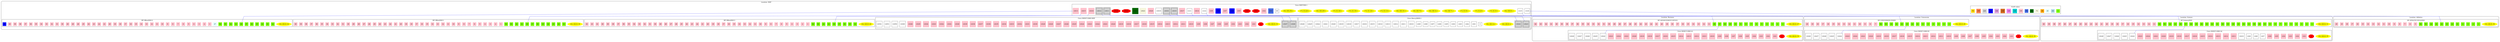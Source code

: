 graph mercy {
	graph [overlap=False]
	graph [splines=polyline]
	subgraph cluster_MDF {
	label ="Location: MDF"
	style = rounded;
		subgraph "cluster_MDF3560-1" {
		label = "Cisco MDF3560-1"
		style = solid;
			"192.168.81.1" [color=yellow style=filled]
			"172.16.10.1" [color=yellow style=filled]
			"172.16.20.1" [color=yellow style=filled]
			"172.16.30.1" [color=yellow style=filled]
			"192.168.71.1" [color=yellow style=filled]
			"192.168.32.1" [color=yellow style=filled]
			"192.168.79.1" [color=yellow style=filled]
			"192.168.101.3" [color=yellow style=filled]
			"172.16.110.1" [color=yellow style=filled]
			"172.16.120.1" [color=yellow style=filled]
			"172.16.130.1" [color=yellow style=filled]
			"172.16.140.1" [color=yellow style=filled]
			"192.168.200.1" [color=yellow style=filled]
			"172.16.220.1" [color=yellow style=filled]
			"192.168.254.1" [color=yellow style=filled]
			"MDF3560-1-0/0" [label="0/0" shape=square]
			"MDF3560-1-1/0/1" [label="1/0/1" color=royalblue shape=square style=filled]
			"MDF3560-1-1/0/2" [label="1/0/2" color=pink shape=square style=filled]
			"MDF3560-1-1/0/3" [label="1/0/3" color=red shape=octagon style=filled]
			"MDF3560-1-1/0/4" [label="1/0/4" color=red shape=octagon style=filled]
			"MDF3560-1-1/0/5" [label="1/0/5" color=pink shape=square style=filled]
			"MDF3560-1-1/0/6" [label="1/0/6" color=blue shape=square style=filled]
			"MDF3560-1-1/0/7" [label="1/0/7" color=pink shape=square style=filled]
			"MDF3560-1-1/0/8" [label="1/0/8" color=blue shape=square style=filled]
			"MDF3560-1-1/0/9" [label="1/0/9" color=pink shape=square style=filled]
			"MDF3560-1-1/0/13" [label="1/0/13" color=pink shape=square style=filled]
			"MDF3560-1-1/0/14" [label="1/0/14" color=pink shape=square style=filled]
			"MDF3560-1-1/0/15" [label="1/0/15" color=pink shape=square style=filled]
			"MDF3560-1-1/0/17" [label="1/0/17" color=pink shape=square style=filled]
			"MDF3560-1-1/0/18" [label="1/0/18" color=pink shape=square style=filled]
			"MDF3560-1-1/0/19" [label="1/0/19" shape=square]
			"MDF3560-1-1/0/20" [label="1/0/20" color=pink shape=square style=filled]
			"MDF3560-1-1/0/21" [label="1/0/21" color=beige shape=square style=filled]
			"MDF3560-1-1/0/22" [label="1/0/22" color=darkgreen shape=square style=filled]
			"MDF3560-1-1/0/23" [label="1/0/23" color=red shape=octagon style=filled]
			"MDF3560-1-1/0/24" [label="1/0/24" color=red shape=octagon style=filled]
			"MDF3560-1-1/1/1" [label="1/1/1" shape=square]
			"MDF3560-1-1/1/2" [label="1/1/2" shape=square]
			"MDF3560-1-1/1/3" [label="1/1/3" shape=square]
			"MDF3560-1-1/1/4" [label="1/1/4" shape=square]
			subgraph "cluster_MDF3560-1_pc_1" {
			label = ""
			style = "filled"
			color = "lightgrey"
				"MDF3560-1-1/0/11" [label="1/0/11" shape=square]
				"MDF3560-1-1/0/12" [label="1/0/12" shape=square]
			}
			subgraph "cluster_MDF3560-1_pc_24" {
			label = ""
			style = "filled"
			color = "lightgrey"
				"MDF3560-1-1/0/10" [label="1/0/10" shape=square]
				"MDF3560-1-1/0/16" [label="1/0/16" shape=square]
			}
		}
		subgraph "cluster_MERCY-2960-MDF" {
		label = "Cisco MERCY-2960-MDF"
		style = solid;
			"192.168.81.53" [color=yellow style=filled]
			"MERCY-2960-MDF-0" [label=0 color=red shape=octagon style=filled]
			"MERCY-2960-MDF-1/0/1" [label="1/0/1" color=pink shape=square style=filled]
			"MERCY-2960-MDF-1/0/2" [label="1/0/2" color=pink shape=square style=filled]
			"MERCY-2960-MDF-1/0/3" [label="1/0/3" color=pink shape=square style=filled]
			"MERCY-2960-MDF-1/0/4" [label="1/0/4" color=pink shape=square style=filled]
			"MERCY-2960-MDF-1/0/5" [label="1/0/5" color=pink shape=square style=filled]
			"MERCY-2960-MDF-1/0/6" [label="1/0/6" color=pink shape=square style=filled]
			"MERCY-2960-MDF-1/0/7" [label="1/0/7" color=pink shape=square style=filled]
			"MERCY-2960-MDF-1/0/8" [label="1/0/8" color=pink shape=square style=filled]
			"MERCY-2960-MDF-1/0/9" [label="1/0/9" color=pink shape=square style=filled]
			"MERCY-2960-MDF-1/0/10" [label="1/0/10" color=pink shape=square style=filled]
			"MERCY-2960-MDF-1/0/11" [label="1/0/11" color=pink shape=square style=filled]
			"MERCY-2960-MDF-1/0/12" [label="1/0/12" color=pink shape=square style=filled]
			"MERCY-2960-MDF-1/0/13" [label="1/0/13" color=pink shape=square style=filled]
			"MERCY-2960-MDF-1/0/14" [label="1/0/14" color=pink shape=square style=filled]
			"MERCY-2960-MDF-1/0/15" [label="1/0/15" color=pink shape=square style=filled]
			"MERCY-2960-MDF-1/0/16" [label="1/0/16" color=pink shape=square style=filled]
			"MERCY-2960-MDF-1/0/17" [label="1/0/17" color=pink shape=square style=filled]
			"MERCY-2960-MDF-1/0/18" [label="1/0/18" color=pink shape=square style=filled]
			"MERCY-2960-MDF-1/0/19" [label="1/0/19" color=pink shape=square style=filled]
			"MERCY-2960-MDF-1/0/20" [label="1/0/20" color=pink shape=square style=filled]
			"MERCY-2960-MDF-1/0/21" [label="1/0/21" color=pink shape=square style=filled]
			"MERCY-2960-MDF-1/0/22" [label="1/0/22" color=pink shape=square style=filled]
			"MERCY-2960-MDF-1/0/23" [label="1/0/23" color=pink shape=square style=filled]
			"MERCY-2960-MDF-1/0/24" [label="1/0/24" color=pink shape=square style=filled]
			"MERCY-2960-MDF-1/0/25" [label="1/0/25" color=pink shape=square style=filled]
			"MERCY-2960-MDF-1/0/26" [label="1/0/26" color=pink shape=square style=filled]
			"MERCY-2960-MDF-1/0/27" [label="1/0/27" color=pink shape=square style=filled]
			"MERCY-2960-MDF-1/0/28" [label="1/0/28" color=pink shape=square style=filled]
			"MERCY-2960-MDF-1/0/29" [label="1/0/29" color=pink shape=square style=filled]
			"MERCY-2960-MDF-1/0/30" [label="1/0/30" color=pink shape=square style=filled]
			"MERCY-2960-MDF-1/0/31" [label="1/0/31" color=pink shape=square style=filled]
			"MERCY-2960-MDF-1/0/32" [label="1/0/32" color=pink shape=square style=filled]
			"MERCY-2960-MDF-1/0/33" [label="1/0/33" color=pink shape=square style=filled]
			"MERCY-2960-MDF-1/0/34" [label="1/0/34" color=pink shape=square style=filled]
			"MERCY-2960-MDF-1/0/35" [label="1/0/35" color=pink shape=square style=filled]
			"MERCY-2960-MDF-1/0/36" [label="1/0/36" color=pink shape=square style=filled]
			"MERCY-2960-MDF-1/0/37" [label="1/0/37" color=pink shape=square style=filled]
			"MERCY-2960-MDF-1/0/38" [label="1/0/38" color=pink shape=square style=filled]
			"MERCY-2960-MDF-1/0/39" [label="1/0/39" color=pink shape=square style=filled]
			"MERCY-2960-MDF-1/0/40" [label="1/0/40" color=pink shape=square style=filled]
			"MERCY-2960-MDF-1/0/41" [label="1/0/41" color=pink shape=square style=filled]
			"MERCY-2960-MDF-1/0/42" [label="1/0/42" color=pink shape=square style=filled]
			"MERCY-2960-MDF-1/0/43" [label="1/0/43" color=pink shape=square style=filled]
			"MERCY-2960-MDF-1/0/44" [label="1/0/44" color=pink shape=square style=filled]
			"MERCY-2960-MDF-1/0/45" [label="1/0/45" color=pink shape=square style=filled]
			"MERCY-2960-MDF-1/0/46" [label="1/0/46" color=pink shape=square style=filled]
			"MERCY-2960-MDF-1/0/49" [label="1/0/49" shape=square]
			"MERCY-2960-MDF-1/0/50" [label="1/0/50" shape=square]
			"MERCY-2960-MDF-1/0/51" [label="1/0/51" shape=square]
			"MERCY-2960-MDF-1/0/52" [label="1/0/52" shape=square]
			subgraph "cluster_MERCY-2960-MDF_pc_1" {
			label = ""
			style = "filled"
			color = "lightgrey"
				"MERCY-2960-MDF-1/0/47" [label="1/0/47" shape=square]
				"MERCY-2960-MDF-1/0/48" [label="1/0/48" shape=square]
			}
		}
		subgraph "cluster_Mercy2960X-1" {
		label = "Cisco Mercy2960X-1"
		style = solid;
			"192.168.81.2" [color=yellow style=filled]
			"192.168.32.2" [color=yellow style=filled]
			"Mercy2960X-1-0" [label=0 shape=square]
			"Mercy2960X-1-1/0/1" [label="1/0/1" shape=square]
			"Mercy2960X-1-1/0/2" [label="1/0/2" shape=square]
			"Mercy2960X-1-1/0/3" [label="1/0/3" shape=square]
			"Mercy2960X-1-1/0/4" [label="1/0/4" shape=square]
			"Mercy2960X-1-1/0/5" [label="1/0/5" shape=square]
			"Mercy2960X-1-1/0/6" [label="1/0/6" shape=square]
			"Mercy2960X-1-1/0/7" [label="1/0/7" shape=square]
			"Mercy2960X-1-1/0/8" [label="1/0/8" shape=square]
			"Mercy2960X-1-1/0/9" [label="1/0/9" shape=square]
			"Mercy2960X-1-1/0/10" [label="1/0/10" shape=square]
			"Mercy2960X-1-1/0/11" [label="1/0/11" shape=square]
			"Mercy2960X-1-1/0/12" [label="1/0/12" shape=square]
			"Mercy2960X-1-1/0/13" [label="1/0/13" shape=square]
			"Mercy2960X-1-1/0/14" [label="1/0/14" shape=square]
			"Mercy2960X-1-1/0/15" [label="1/0/15" shape=square]
			"Mercy2960X-1-1/0/16" [label="1/0/16" shape=square]
			"Mercy2960X-1-1/0/17" [label="1/0/17" shape=square]
			"Mercy2960X-1-1/0/18" [label="1/0/18" shape=square]
			"Mercy2960X-1-1/0/19" [label="1/0/19" shape=square]
			"Mercy2960X-1-1/0/20" [label="1/0/20" shape=square]
			"Mercy2960X-1-1/0/21" [label="1/0/21" shape=square]
			"Mercy2960X-1-1/0/22" [label="1/0/22" shape=square]
			"Mercy2960X-1-1/0/25" [label="1/0/25" shape=square]
			"Mercy2960X-1-1/0/26" [label="1/0/26" shape=square]
			subgraph "cluster_Mercy2960X-1_pc_24" {
			label = ""
			style = "filled"
			color = "lightgrey"
				"Mercy2960X-1-1/0/23" [label="1/0/23" shape=square]
				"Mercy2960X-1-1/0/24" [label="1/0/24" shape=square]
			}
		}
		subgraph "cluster_Office2920-1" {
		label = "HP Office2920-1"
		style = solid;
			"192.168.81.50" [color=yellow style=filled]
			"Office2920-1-41" [label=41 color=lawngreen shape=square style=filled]
			"Office2920-1-42" [label=42 color=lawngreen shape=square style=filled]
			"Office2920-1-43" [label=43 color=lawngreen shape=square style=filled]
			"Office2920-1-44" [label=44 color=lawngreen shape=square style=filled]
			"Office2920-1-45" [label=45 color=lawngreen shape=square style=filled]
			"Office2920-1-46" [label=46 color=lawngreen shape=square style=filled]
			"Office2920-1-47" [label=47 color=lawngreen shape=square style=filled]
			"Office2920-1-48" [label=48 color=lawngreen shape=square style=filled]
			"Office2920-1-A1" [label=A1 color=lawngreen shape=square style=filled]
			"Office2920-1-A2" [label=A2 color=lawngreen shape=square style=filled]
			"Office2920-1-B1" [label=B1 color=lawngreen shape=square style=filled]
			"Office2920-1-B2" [label=B2 color=lawngreen shape=square style=filled]
			"Office2920-1-1" [label=1 color=pink shape=square style=filled]
			"Office2920-1-2" [label=2 color=pink shape=square style=filled]
			"Office2920-1-3" [label=3 color=pink shape=square style=filled]
			"Office2920-1-4" [label=4 color=pink shape=square style=filled]
			"Office2920-1-5" [label=5 color=pink shape=square style=filled]
			"Office2920-1-6" [label=6 color=pink shape=square style=filled]
			"Office2920-1-7" [label=7 color=pink shape=square style=filled]
			"Office2920-1-8" [label=8 color=pink shape=square style=filled]
			"Office2920-1-9" [label=9 color=pink shape=square style=filled]
			"Office2920-1-10" [label=10 color=pink shape=square style=filled]
			"Office2920-1-11" [label=11 color=pink shape=square style=filled]
			"Office2920-1-12" [label=12 color=pink shape=square style=filled]
			"Office2920-1-13" [label=13 color=pink shape=square style=filled]
			"Office2920-1-14" [label=14 color=pink shape=square style=filled]
			"Office2920-1-15" [label=15 color=pink shape=square style=filled]
			"Office2920-1-16" [label=16 color=pink shape=square style=filled]
			"Office2920-1-17" [label=17 color=pink shape=square style=filled]
			"Office2920-1-18" [label=18 color=pink shape=square style=filled]
			"Office2920-1-19" [label=19 color=pink shape=square style=filled]
			"Office2920-1-20" [label=20 color=pink shape=square style=filled]
			"Office2920-1-21" [label=21 color=pink shape=square style=filled]
			"Office2920-1-22" [label=22 color=pink shape=square style=filled]
			"Office2920-1-23" [label=23 color=pink shape=square style=filled]
			"Office2920-1-24" [label=24 color=pink shape=square style=filled]
			"Office2920-1-25" [label=25 color=pink shape=square style=filled]
			"Office2920-1-26" [label=26 color=pink shape=square style=filled]
			"Office2920-1-27" [label=27 color=pink shape=square style=filled]
			"Office2920-1-28" [label=28 color=pink shape=square style=filled]
			"Office2920-1-29" [label=29 color=pink shape=square style=filled]
			"Office2920-1-30" [label=30 color=pink shape=square style=filled]
			"Office2920-1-31" [label=31 color=pink shape=square style=filled]
			"Office2920-1-32" [label=32 color=pink shape=square style=filled]
			"Office2920-1-33" [label=33 color=pink shape=square style=filled]
			"Office2920-1-34" [label=34 color=pink shape=square style=filled]
			"Office2920-1-35" [label=35 color=pink shape=square style=filled]
			"Office2920-1-36" [label=36 color=pink shape=square style=filled]
			"Office2920-1-37" [label=37 color=pink shape=square style=filled]
			"Office2920-1-38" [label=38 color=pink shape=square style=filled]
			"Office2920-1-39" [label=39 color=pink shape=square style=filled]
			"Office2920-1-40" [label=40 color=pink shape=square style=filled]
		}
		subgraph "cluster_Office2920-2" {
		label = "HP Office2920-2"
		style = solid;
			"192.168.81.62" [color=yellow style=filled]
			"Office2920-2-42" [label=42 color=lawngreen shape=square style=filled]
			"Office2920-2-43" [label=43 color=lawngreen shape=square style=filled]
			"Office2920-2-44" [label=44 color=lawngreen shape=square style=filled]
			"Office2920-2-45" [label=45 color=lawngreen shape=square style=filled]
			"Office2920-2-46" [label=46 color=lawngreen shape=square style=filled]
			"Office2920-2-47" [label=47 color=lawngreen shape=square style=filled]
			"Office2920-2-48" [label=48 color=lawngreen shape=square style=filled]
			"Office2920-2-A1" [label=A1 color=lawngreen shape=square style=filled]
			"Office2920-2-A2" [label=A2 color=lawngreen shape=square style=filled]
			"Office2920-2-B1" [label=B1 color=lawngreen shape=square style=filled]
			"Office2920-2-B2" [label=B2 color=lawngreen shape=square style=filled]
			"Office2920-2-27" [label=27 color=lightcyan shape=square style=filled]
			"Office2920-2-1" [label=1 color=pink shape=square style=filled]
			"Office2920-2-2" [label=2 color=pink shape=square style=filled]
			"Office2920-2-3" [label=3 color=pink shape=square style=filled]
			"Office2920-2-4" [label=4 color=pink shape=square style=filled]
			"Office2920-2-5" [label=5 color=pink shape=square style=filled]
			"Office2920-2-6" [label=6 color=pink shape=square style=filled]
			"Office2920-2-7" [label=7 color=pink shape=square style=filled]
			"Office2920-2-8" [label=8 color=pink shape=square style=filled]
			"Office2920-2-9" [label=9 color=pink shape=square style=filled]
			"Office2920-2-10" [label=10 color=pink shape=square style=filled]
			"Office2920-2-11" [label=11 color=pink shape=square style=filled]
			"Office2920-2-12" [label=12 color=pink shape=square style=filled]
			"Office2920-2-13" [label=13 color=pink shape=square style=filled]
			"Office2920-2-14" [label=14 color=pink shape=square style=filled]
			"Office2920-2-15" [label=15 color=pink shape=square style=filled]
			"Office2920-2-16" [label=16 color=pink shape=square style=filled]
			"Office2920-2-17" [label=17 color=pink shape=square style=filled]
			"Office2920-2-18" [label=18 color=pink shape=square style=filled]
			"Office2920-2-19" [label=19 color=pink shape=square style=filled]
			"Office2920-2-20" [label=20 color=pink shape=square style=filled]
			"Office2920-2-21" [label=21 color=pink shape=square style=filled]
			"Office2920-2-22" [label=22 color=pink shape=square style=filled]
			"Office2920-2-23" [label=23 color=pink shape=square style=filled]
			"Office2920-2-24" [label=24 color=pink shape=square style=filled]
			"Office2920-2-25" [label=25 color=pink shape=square style=filled]
			"Office2920-2-26" [label=26 color=pink shape=square style=filled]
			"Office2920-2-28" [label=28 color=pink shape=square style=filled]
			"Office2920-2-29" [label=29 color=pink shape=square style=filled]
			"Office2920-2-30" [label=30 color=pink shape=square style=filled]
			"Office2920-2-31" [label=31 color=pink shape=square style=filled]
			"Office2920-2-32" [label=32 color=pink shape=square style=filled]
			"Office2920-2-33" [label=33 color=pink shape=square style=filled]
			"Office2920-2-34" [label=34 color=pink shape=square style=filled]
			"Office2920-2-35" [label=35 color=pink shape=square style=filled]
			"Office2920-2-36" [label=36 color=pink shape=square style=filled]
			"Office2920-2-37" [label=37 color=pink shape=square style=filled]
			"Office2920-2-38" [label=38 color=pink shape=square style=filled]
			"Office2920-2-39" [label=39 color=pink shape=square style=filled]
			"Office2920-2-40" [label=40 color=pink shape=square style=filled]
			"Office2920-2-41" [label=41 color=blue shape=square style=filled]
		}
		subgraph "cluster_Office2920-3" {
		label = "HP Office2920-3"
		style = solid;
			"192.168.81.64" [color=yellow style=filled]
			"Office2920-3-42" [label=42 color=lawngreen shape=square style=filled]
			"Office2920-3-45" [label=45 color=lawngreen shape=square style=filled]
			"Office2920-3-46" [label=46 color=lawngreen shape=square style=filled]
			"Office2920-3-47" [label=47 color=lawngreen shape=square style=filled]
			"Office2920-3-48" [label=48 color=lawngreen shape=square style=filled]
			"Office2920-3-A1" [label=A1 color=lawngreen shape=square style=filled]
			"Office2920-3-A2" [label=A2 color=lawngreen shape=square style=filled]
			"Office2920-3-B1" [label=B1 color=lawngreen shape=square style=filled]
			"Office2920-3-B2" [label=B2 color=lawngreen shape=square style=filled]
			"Office2920-3-1" [label=1 color=pink shape=square style=filled]
			"Office2920-3-2" [label=2 color=pink shape=square style=filled]
			"Office2920-3-3" [label=3 color=pink shape=square style=filled]
			"Office2920-3-4" [label=4 color=pink shape=square style=filled]
			"Office2920-3-5" [label=5 color=pink shape=square style=filled]
			"Office2920-3-6" [label=6 color=pink shape=square style=filled]
			"Office2920-3-7" [label=7 color=pink shape=square style=filled]
			"Office2920-3-8" [label=8 color=pink shape=square style=filled]
			"Office2920-3-9" [label=9 color=pink shape=square style=filled]
			"Office2920-3-10" [label=10 color=pink shape=square style=filled]
			"Office2920-3-11" [label=11 color=pink shape=square style=filled]
			"Office2920-3-12" [label=12 color=pink shape=square style=filled]
			"Office2920-3-13" [label=13 color=pink shape=square style=filled]
			"Office2920-3-14" [label=14 color=pink shape=square style=filled]
			"Office2920-3-15" [label=15 color=pink shape=square style=filled]
			"Office2920-3-16" [label=16 color=pink shape=square style=filled]
			"Office2920-3-17" [label=17 color=pink shape=square style=filled]
			"Office2920-3-18" [label=18 color=pink shape=square style=filled]
			"Office2920-3-19" [label=19 color=pink shape=square style=filled]
			"Office2920-3-20" [label=20 color=pink shape=square style=filled]
			"Office2920-3-21" [label=21 color=pink shape=square style=filled]
			"Office2920-3-22" [label=22 color=pink shape=square style=filled]
			"Office2920-3-23" [label=23 color=pink shape=square style=filled]
			"Office2920-3-24" [label=24 color=pink shape=square style=filled]
			"Office2920-3-25" [label=25 color=pink shape=square style=filled]
			"Office2920-3-26" [label=26 color=pink shape=square style=filled]
			"Office2920-3-27" [label=27 color=pink shape=square style=filled]
			"Office2920-3-28" [label=28 color=pink shape=square style=filled]
			"Office2920-3-29" [label=29 color=pink shape=square style=filled]
			"Office2920-3-30" [label=30 color=pink shape=square style=filled]
			"Office2920-3-31" [label=31 color=pink shape=square style=filled]
			"Office2920-3-32" [label=32 color=pink shape=square style=filled]
			"Office2920-3-33" [label=33 color=pink shape=square style=filled]
			"Office2920-3-34" [label=34 color=pink shape=square style=filled]
			"Office2920-3-35" [label=35 color=pink shape=square style=filled]
			"Office2920-3-36" [label=36 color=pink shape=square style=filled]
			"Office2920-3-37" [label=37 color=pink shape=square style=filled]
			"Office2920-3-38" [label=38 color=pink shape=square style=filled]
			"Office2920-3-39" [label=39 color=pink shape=square style=filled]
			"Office2920-3-40" [label=40 color=pink shape=square style=filled]
			"Office2920-3-41" [label=41 color=pink shape=square style=filled]
			"Office2920-3-43" [label=43 color=pink shape=square style=filled]
			"Office2920-3-44" [label=44 color=pink shape=square style=filled]
		}
	}
	subgraph cluster_Business {
	label ="Location: Business"
	style = rounded;
		subgraph "cluster_ADVANCEMENT-OFFICE" {
		label = "HP ADVANCEMENT-OFFICE"
		style = solid;
			"192.168.81.67" [color=yellow style=filled]
			"ADVANCEMENT-OFFICE-1" [label=1 color=lawngreen shape=square style=filled]
			"ADVANCEMENT-OFFICE-2" [label=2 color=lawngreen shape=square style=filled]
			"ADVANCEMENT-OFFICE-3" [label=3 color=lawngreen shape=square style=filled]
			"ADVANCEMENT-OFFICE-4" [label=4 color=lawngreen shape=square style=filled]
			"ADVANCEMENT-OFFICE-5" [label=5 color=lawngreen shape=square style=filled]
			"ADVANCEMENT-OFFICE-6" [label=6 color=lawngreen shape=square style=filled]
			"ADVANCEMENT-OFFICE-7" [label=7 color=lawngreen shape=square style=filled]
			"ADVANCEMENT-OFFICE-8" [label=8 color=lawngreen shape=square style=filled]
			"ADVANCEMENT-OFFICE-9" [label=9 color=lawngreen shape=square style=filled]
			"ADVANCEMENT-OFFICE-10" [label=10 color=lawngreen shape=square style=filled]
			"ADVANCEMENT-OFFICE-45" [label=45 color=lawngreen shape=square style=filled]
			"ADVANCEMENT-OFFICE-46" [label=46 color=lawngreen shape=square style=filled]
			"ADVANCEMENT-OFFICE-47" [label=47 color=lawngreen shape=square style=filled]
			"ADVANCEMENT-OFFICE-48" [label=48 color=lawngreen shape=square style=filled]
			"ADVANCEMENT-OFFICE-11" [label=11 color=pink shape=square style=filled]
			"ADVANCEMENT-OFFICE-12" [label=12 color=pink shape=square style=filled]
			"ADVANCEMENT-OFFICE-13" [label=13 color=pink shape=square style=filled]
			"ADVANCEMENT-OFFICE-14" [label=14 color=pink shape=square style=filled]
			"ADVANCEMENT-OFFICE-15" [label=15 color=pink shape=square style=filled]
			"ADVANCEMENT-OFFICE-16" [label=16 color=pink shape=square style=filled]
			"ADVANCEMENT-OFFICE-17" [label=17 color=pink shape=square style=filled]
			"ADVANCEMENT-OFFICE-18" [label=18 color=pink shape=square style=filled]
			"ADVANCEMENT-OFFICE-19" [label=19 color=pink shape=square style=filled]
			"ADVANCEMENT-OFFICE-20" [label=20 color=pink shape=square style=filled]
			"ADVANCEMENT-OFFICE-21" [label=21 color=pink shape=square style=filled]
			"ADVANCEMENT-OFFICE-22" [label=22 color=pink shape=square style=filled]
			"ADVANCEMENT-OFFICE-23" [label=23 color=pink shape=square style=filled]
			"ADVANCEMENT-OFFICE-24" [label=24 color=pink shape=square style=filled]
			"ADVANCEMENT-OFFICE-25" [label=25 color=pink shape=square style=filled]
			"ADVANCEMENT-OFFICE-26" [label=26 color=pink shape=square style=filled]
			"ADVANCEMENT-OFFICE-27" [label=27 color=pink shape=square style=filled]
			"ADVANCEMENT-OFFICE-28" [label=28 color=pink shape=square style=filled]
			"ADVANCEMENT-OFFICE-29" [label=29 color=pink shape=square style=filled]
			"ADVANCEMENT-OFFICE-30" [label=30 color=pink shape=square style=filled]
			"ADVANCEMENT-OFFICE-31" [label=31 color=pink shape=square style=filled]
			"ADVANCEMENT-OFFICE-32" [label=32 color=pink shape=square style=filled]
			"ADVANCEMENT-OFFICE-33" [label=33 color=pink shape=square style=filled]
			"ADVANCEMENT-OFFICE-34" [label=34 color=pink shape=square style=filled]
			"ADVANCEMENT-OFFICE-35" [label=35 color=pink shape=square style=filled]
			"ADVANCEMENT-OFFICE-36" [label=36 color=pink shape=square style=filled]
			"ADVANCEMENT-OFFICE-37" [label=37 color=pink shape=square style=filled]
			"ADVANCEMENT-OFFICE-38" [label=38 color=pink shape=square style=filled]
			"ADVANCEMENT-OFFICE-39" [label=39 color=pink shape=square style=filled]
			"ADVANCEMENT-OFFICE-40" [label=40 color=pink shape=square style=filled]
			"ADVANCEMENT-OFFICE-41" [label=41 color=pink shape=square style=filled]
			"ADVANCEMENT-OFFICE-42" [label=42 color=pink shape=square style=filled]
			"ADVANCEMENT-OFFICE-43" [label=43 color=pink shape=square style=filled]
			"ADVANCEMENT-OFFICE-44" [label=44 color=pink shape=square style=filled]
		}
		subgraph "cluster_MERCY-2960-A1" {
		label = "Cisco MERCY-2960-A1"
		style = solid;
			"192.168.81.54" [color=yellow style=filled]
			"MERCY-2960-A1-0" [label=0 color=red shape=octagon style=filled]
			"MERCY-2960-A1-1/0/1" [label="1/0/1" color=pink shape=square style=filled]
			"MERCY-2960-A1-1/0/2" [label="1/0/2" color=pink shape=square style=filled]
			"MERCY-2960-A1-1/0/3" [label="1/0/3" color=pink shape=square style=filled]
			"MERCY-2960-A1-1/0/4" [label="1/0/4" color=pink shape=square style=filled]
			"MERCY-2960-A1-1/0/5" [label="1/0/5" color=pink shape=square style=filled]
			"MERCY-2960-A1-1/0/6" [label="1/0/6" color=pink shape=square style=filled]
			"MERCY-2960-A1-1/0/7" [label="1/0/7" color=pink shape=square style=filled]
			"MERCY-2960-A1-1/0/8" [label="1/0/8" color=pink shape=square style=filled]
			"MERCY-2960-A1-1/0/9" [label="1/0/9" color=pink shape=square style=filled]
			"MERCY-2960-A1-1/0/10" [label="1/0/10" color=pink shape=square style=filled]
			"MERCY-2960-A1-1/0/11" [label="1/0/11" color=pink shape=square style=filled]
			"MERCY-2960-A1-1/0/12" [label="1/0/12" color=pink shape=square style=filled]
			"MERCY-2960-A1-1/0/13" [label="1/0/13" color=pink shape=square style=filled]
			"MERCY-2960-A1-1/0/14" [label="1/0/14" color=pink shape=square style=filled]
			"MERCY-2960-A1-1/0/15" [label="1/0/15" color=pink shape=square style=filled]
			"MERCY-2960-A1-1/0/16" [label="1/0/16" color=pink shape=square style=filled]
			"MERCY-2960-A1-1/0/17" [label="1/0/17" color=pink shape=square style=filled]
			"MERCY-2960-A1-1/0/18" [label="1/0/18" color=pink shape=square style=filled]
			"MERCY-2960-A1-1/0/19" [label="1/0/19" color=pink shape=square style=filled]
			"MERCY-2960-A1-1/0/20" [label="1/0/20" color=pink shape=square style=filled]
			"MERCY-2960-A1-1/0/21" [label="1/0/21" color=pink shape=square style=filled]
			"MERCY-2960-A1-1/0/22" [label="1/0/22" color=pink shape=square style=filled]
			"MERCY-2960-A1-1/0/23" [label="1/0/23" color=pink shape=square style=filled]
			"MERCY-2960-A1-1/0/24" [label="1/0/24" shape=square]
			"MERCY-2960-A1-1/0/25" [label="1/0/25" shape=square]
			"MERCY-2960-A1-1/0/26" [label="1/0/26" shape=square]
			"MERCY-2960-A1-1/0/27" [label="1/0/27" shape=square]
			"MERCY-2960-A1-1/0/28" [label="1/0/28" shape=square]
		}
	}
	subgraph cluster_Concession {
	label ="Location: Concession"
	style = rounded;
		subgraph "cluster_CONCESSION-STAND" {
		label = "HP CONCESSION-STAND"
		style = solid;
			"192.168.81.69" [color=yellow style=filled]
			"CONCESSION-STAND-1" [label=1 color=lawngreen shape=square style=filled]
			"CONCESSION-STAND-2" [label=2 color=lawngreen shape=square style=filled]
			"CONCESSION-STAND-3" [label=3 color=lawngreen shape=square style=filled]
			"CONCESSION-STAND-4" [label=4 color=lawngreen shape=square style=filled]
			"CONCESSION-STAND-5" [label=5 color=lawngreen shape=square style=filled]
			"CONCESSION-STAND-6" [label=6 color=lawngreen shape=square style=filled]
			"CONCESSION-STAND-21" [label=21 color=lawngreen shape=square style=filled]
			"CONCESSION-STAND-22" [label=22 color=lawngreen shape=square style=filled]
			"CONCESSION-STAND-23" [label=23 color=lawngreen shape=square style=filled]
			"CONCESSION-STAND-24" [label=24 color=lawngreen shape=square style=filled]
			"CONCESSION-STAND-A1" [label=A1 color=lawngreen shape=square style=filled]
			"CONCESSION-STAND-A2" [label=A2 color=lawngreen shape=square style=filled]
			"CONCESSION-STAND-B1" [label=B1 color=lawngreen shape=square style=filled]
			"CONCESSION-STAND-B2" [label=B2 color=lawngreen shape=square style=filled]
			"CONCESSION-STAND-7" [label=7 color=pink shape=square style=filled]
			"CONCESSION-STAND-8" [label=8 color=pink shape=square style=filled]
			"CONCESSION-STAND-9" [label=9 color=pink shape=square style=filled]
			"CONCESSION-STAND-10" [label=10 color=pink shape=square style=filled]
			"CONCESSION-STAND-11" [label=11 color=pink shape=square style=filled]
			"CONCESSION-STAND-12" [label=12 color=pink shape=square style=filled]
			"CONCESSION-STAND-13" [label=13 color=pink shape=square style=filled]
			"CONCESSION-STAND-14" [label=14 color=pink shape=square style=filled]
			"CONCESSION-STAND-15" [label=15 color=pink shape=square style=filled]
			"CONCESSION-STAND-16" [label=16 color=pink shape=square style=filled]
			"CONCESSION-STAND-17" [label=17 color=pink shape=square style=filled]
			"CONCESSION-STAND-18" [label=18 color=pink shape=square style=filled]
			"CONCESSION-STAND-19" [label=19 color=pink shape=square style=filled]
			"CONCESSION-STAND-20" [label=20 color=pink shape=square style=filled]
		}
		subgraph "cluster_MERCY-2960-B1" {
		label = "Cisco MERCY-2960-B1"
		style = solid;
			"192.168.81.56" [color=yellow style=filled]
			"MERCY-2960-B1-0" [label=0 color=red shape=octagon style=filled]
			"MERCY-2960-B1-1/0/1" [label="1/0/1" color=pink shape=square style=filled]
			"MERCY-2960-B1-1/0/2" [label="1/0/2" color=pink shape=square style=filled]
			"MERCY-2960-B1-1/0/3" [label="1/0/3" color=pink shape=square style=filled]
			"MERCY-2960-B1-1/0/4" [label="1/0/4" color=pink shape=square style=filled]
			"MERCY-2960-B1-1/0/5" [label="1/0/5" color=pink shape=square style=filled]
			"MERCY-2960-B1-1/0/6" [label="1/0/6" color=pink shape=square style=filled]
			"MERCY-2960-B1-1/0/7" [label="1/0/7" color=pink shape=square style=filled]
			"MERCY-2960-B1-1/0/8" [label="1/0/8" color=pink shape=square style=filled]
			"MERCY-2960-B1-1/0/9" [label="1/0/9" color=pink shape=square style=filled]
			"MERCY-2960-B1-1/0/10" [label="1/0/10" color=pink shape=square style=filled]
			"MERCY-2960-B1-1/0/11" [label="1/0/11" color=pink shape=square style=filled]
			"MERCY-2960-B1-1/0/12" [label="1/0/12" color=pink shape=square style=filled]
			"MERCY-2960-B1-1/0/13" [label="1/0/13" color=pink shape=square style=filled]
			"MERCY-2960-B1-1/0/14" [label="1/0/14" color=pink shape=square style=filled]
			"MERCY-2960-B1-1/0/15" [label="1/0/15" color=pink shape=square style=filled]
			"MERCY-2960-B1-1/0/16" [label="1/0/16" color=pink shape=square style=filled]
			"MERCY-2960-B1-1/0/17" [label="1/0/17" color=pink shape=square style=filled]
			"MERCY-2960-B1-1/0/18" [label="1/0/18" color=pink shape=square style=filled]
			"MERCY-2960-B1-1/0/19" [label="1/0/19" color=pink shape=square style=filled]
			"MERCY-2960-B1-1/0/20" [label="1/0/20" color=pink shape=square style=filled]
			"MERCY-2960-B1-1/0/21" [label="1/0/21" color=pink shape=square style=filled]
			"MERCY-2960-B1-1/0/22" [label="1/0/22" color=pink shape=square style=filled]
			"MERCY-2960-B1-1/0/23" [label="1/0/23" color=pink shape=square style=filled]
			"MERCY-2960-B1-1/0/24" [label="1/0/24" shape=square]
			"MERCY-2960-B1-1/0/25" [label="1/0/25" shape=square]
			"MERCY-2960-B1-1/0/26" [label="1/0/26" shape=square]
			"MERCY-2960-B1-1/0/27" [label="1/0/27" shape=square]
			"MERCY-2960-B1-1/0/28" [label="1/0/28" shape=square]
		}
	}
	subgraph cluster_Science {
	label ="Location: Science"
	style = rounded;
		subgraph cluster_Science2920 {
		label = "HP Science2920"
		style = solid;
			"192.168.81.51" [color=yellow style=filled]
			"Science2920-1" [label=1 color=lawngreen shape=square style=filled]
			"Science2920-2" [label=2 color=lawngreen shape=square style=filled]
			"Science2920-3" [label=3 color=lawngreen shape=square style=filled]
			"Science2920-4" [label=4 color=lawngreen shape=square style=filled]
			"Science2920-5" [label=5 color=lawngreen shape=square style=filled]
			"Science2920-6" [label=6 color=lawngreen shape=square style=filled]
			"Science2920-7" [label=7 color=lawngreen shape=square style=filled]
			"Science2920-8" [label=8 color=lawngreen shape=square style=filled]
			"Science2920-9" [label=9 color=lawngreen shape=square style=filled]
			"Science2920-10" [label=10 color=lawngreen shape=square style=filled]
			"Science2920-29" [label=29 color=lawngreen shape=square style=filled]
			"Science2920-30" [label=30 color=lawngreen shape=square style=filled]
			"Science2920-31" [label=31 color=lawngreen shape=square style=filled]
			"Science2920-32" [label=32 color=lawngreen shape=square style=filled]
			"Science2920-33" [label=33 color=lawngreen shape=square style=filled]
			"Science2920-34" [label=34 color=lawngreen shape=square style=filled]
			"Science2920-35" [label=35 color=lawngreen shape=square style=filled]
			"Science2920-36" [label=36 color=lawngreen shape=square style=filled]
			"Science2920-41" [label=41 color=lawngreen shape=square style=filled]
			"Science2920-42" [label=42 color=lawngreen shape=square style=filled]
			"Science2920-43" [label=43 color=lawngreen shape=square style=filled]
			"Science2920-44" [label=44 color=lawngreen shape=square style=filled]
			"Science2920-45" [label=45 color=lawngreen shape=square style=filled]
			"Science2920-46" [label=46 color=lawngreen shape=square style=filled]
			"Science2920-47" [label=47 color=lawngreen shape=square style=filled]
			"Science2920-48" [label=48 color=lawngreen shape=square style=filled]
			"Science2920-A1" [label=A1 color=lawngreen shape=square style=filled]
			"Science2920-A2" [label=A2 color=lawngreen shape=square style=filled]
			"Science2920-B1" [label=B1 color=lawngreen shape=square style=filled]
			"Science2920-B2" [label=B2 color=lawngreen shape=square style=filled]
			"Science2920-11" [label=11 color=pink shape=square style=filled]
			"Science2920-12" [label=12 color=pink shape=square style=filled]
			"Science2920-13" [label=13 color=pink shape=square style=filled]
			"Science2920-14" [label=14 color=pink shape=square style=filled]
			"Science2920-15" [label=15 color=pink shape=square style=filled]
			"Science2920-16" [label=16 color=pink shape=square style=filled]
			"Science2920-17" [label=17 color=pink shape=square style=filled]
			"Science2920-18" [label=18 color=pink shape=square style=filled]
			"Science2920-19" [label=19 color=pink shape=square style=filled]
			"Science2920-20" [label=20 color=pink shape=square style=filled]
			"Science2920-21" [label=21 color=pink shape=square style=filled]
			"Science2920-22" [label=22 color=pink shape=square style=filled]
			"Science2920-23" [label=23 color=pink shape=square style=filled]
			"Science2920-24" [label=24 color=pink shape=square style=filled]
			"Science2920-25" [label=25 color=pink shape=square style=filled]
			"Science2920-26" [label=26 color=pink shape=square style=filled]
			"Science2920-27" [label=27 color=pink shape=square style=filled]
			"Science2920-28" [label=28 color=pink shape=square style=filled]
			"Science2920-37" [label=37 color=pink shape=square style=filled]
			"Science2920-38" [label=38 color=pink shape=square style=filled]
			"Science2920-39" [label=39 color=pink shape=square style=filled]
			"Science2920-40" [label=40 color=pink shape=square style=filled]
		}
		subgraph "cluster_MERCY-2960-A2" {
		label = "Cisco MERCY-2960-A2"
		style = solid;
			"192.168.81.55" [color=yellow style=filled]
			"MERCY-2960-A2-0" [label=0 color=red shape=octagon style=filled]
			"MERCY-2960-A2-1/0/1" [label="1/0/1" color=pink shape=square style=filled]
			"MERCY-2960-A2-1/0/2" [label="1/0/2" color=pink shape=square style=filled]
			"MERCY-2960-A2-1/0/3" [label="1/0/3" color=pink shape=square style=filled]
			"MERCY-2960-A2-1/0/4" [label="1/0/4" color=pink shape=square style=filled]
			"MERCY-2960-A2-1/0/5" [label="1/0/5" color=pink shape=square style=filled]
			"MERCY-2960-A2-1/0/6" [label="1/0/6" color=pink shape=square style=filled]
			"MERCY-2960-A2-1/0/7" [label="1/0/7" shape=square]
			"MERCY-2960-A2-1/0/8" [label="1/0/8" shape=square]
			"MERCY-2960-A2-1/0/9" [label="1/0/9" shape=square]
			"MERCY-2960-A2-1/0/10" [label="1/0/10" shape=square]
			"MERCY-2960-A2-1/0/11" [label="1/0/11" color=pink shape=square style=filled]
			"MERCY-2960-A2-1/0/12" [label="1/0/12" color=pink shape=square style=filled]
			"MERCY-2960-A2-1/0/13" [label="1/0/13" color=pink shape=square style=filled]
			"MERCY-2960-A2-1/0/14" [label="1/0/14" color=pink shape=square style=filled]
			"MERCY-2960-A2-1/0/15" [label="1/0/15" color=pink shape=square style=filled]
			"MERCY-2960-A2-1/0/16" [label="1/0/16" color=pink shape=square style=filled]
			"MERCY-2960-A2-1/0/17" [label="1/0/17" color=pink shape=square style=filled]
			"MERCY-2960-A2-1/0/18" [label="1/0/18" color=pink shape=square style=filled]
			"MERCY-2960-A2-1/0/19" [label="1/0/19" color=pink shape=square style=filled]
			"MERCY-2960-A2-1/0/20" [label="1/0/20" color=pink shape=square style=filled]
			"MERCY-2960-A2-1/0/21" [label="1/0/21" color=pink shape=square style=filled]
			"MERCY-2960-A2-1/0/22" [label="1/0/22" color=pink shape=square style=filled]
			"MERCY-2960-A2-1/0/23" [label="1/0/23" color=pink shape=square style=filled]
			"MERCY-2960-A2-1/0/24" [label="1/0/24" shape=square]
			"MERCY-2960-A2-1/0/25" [label="1/0/25" shape=square]
			"MERCY-2960-A2-1/0/26" [label="1/0/26" shape=square]
			"MERCY-2960-A2-1/0/27" [label="1/0/27" shape=square]
			"MERCY-2960-A2-1/0/28" [label="1/0/28" shape=square]
		}
	}
	subgraph cluster_Athletics {
	label ="Location: Athletics"
	style = rounded;
		subgraph "cluster_ATHLETIC-BUILDING" {
		label = "HP ATHLETIC-BUILDING"
		style = solid;
			"192.168.81.58" [color=yellow style=filled]
			"ATHLETIC-BUILDING-1" [label=1 color=lawngreen shape=square style=filled]
			"ATHLETIC-BUILDING-2" [label=2 color=lawngreen shape=square style=filled]
			"ATHLETIC-BUILDING-3" [label=3 color=lawngreen shape=square style=filled]
			"ATHLETIC-BUILDING-4" [label=4 color=lawngreen shape=square style=filled]
			"ATHLETIC-BUILDING-21" [label=21 color=lawngreen shape=square style=filled]
			"ATHLETIC-BUILDING-22" [label=22 color=lawngreen shape=square style=filled]
			"ATHLETIC-BUILDING-23" [label=23 color=lawngreen shape=square style=filled]
			"ATHLETIC-BUILDING-24" [label=24 color=lawngreen shape=square style=filled]
			"ATHLETIC-BUILDING-A1" [label=A1 color=lawngreen shape=square style=filled]
			"ATHLETIC-BUILDING-A2" [label=A2 color=lawngreen shape=square style=filled]
			"ATHLETIC-BUILDING-B1" [label=B1 color=lawngreen shape=square style=filled]
			"ATHLETIC-BUILDING-B2" [label=B2 color=lawngreen shape=square style=filled]
			"ATHLETIC-BUILDING-5" [label=5 color=pink shape=square style=filled]
			"ATHLETIC-BUILDING-6" [label=6 color=pink shape=square style=filled]
			"ATHLETIC-BUILDING-7" [label=7 color=pink shape=square style=filled]
			"ATHLETIC-BUILDING-8" [label=8 color=pink shape=square style=filled]
			"ATHLETIC-BUILDING-9" [label=9 color=pink shape=square style=filled]
			"ATHLETIC-BUILDING-10" [label=10 color=pink shape=square style=filled]
			"ATHLETIC-BUILDING-11" [label=11 color=pink shape=square style=filled]
			"ATHLETIC-BUILDING-12" [label=12 color=pink shape=square style=filled]
			"ATHLETIC-BUILDING-13" [label=13 color=pink shape=square style=filled]
			"ATHLETIC-BUILDING-14" [label=14 color=pink shape=square style=filled]
			"ATHLETIC-BUILDING-15" [label=15 color=pink shape=square style=filled]
			"ATHLETIC-BUILDING-16" [label=16 color=pink shape=square style=filled]
			"ATHLETIC-BUILDING-17" [label=17 color=pink shape=square style=filled]
			"ATHLETIC-BUILDING-18" [label=18 color=pink shape=square style=filled]
			"ATHLETIC-BUILDING-19" [label=19 color=pink shape=square style=filled]
			"ATHLETIC-BUILDING-20" [label=20 color=pink shape=square style=filled]
		}
	}
	subgraph cluster_vlans {
	label = "VLAN colors"
		1 [color=lawngreen shape=square style=filled]
		10 [color=lightblue shape=square style=filled]
		20 [color=lightcyan shape=square style=filled]
		30 [color=orange shape=square style=filled]
		71 [color=beige shape=square style=filled]
		72 [color=darkgreen shape=square style=filled]
		79 [color=royalblue shape=square style=filled]
		100 [color=pink shape=square style=filled]
		110 [color=darkturquoise shape=square style=filled]
		120 [color=violet shape=square style=filled]
		130 [color=chocolate shape=square style=filled]
		140 [color=plum shape=square style=filled]
		200 [color=blue shape=square style=filled]
		220 [color=lightgrey shape=square style=filled]
		299 [color=coral shape=square style=filled]
		70 [color=gold shape=square style=filled]
	}
	"MDF3560-1-1/0/11" -- "MERCY-2960-MDF-1/0/48" [color=blue]
	"MDF3560-1-1/0/12" -- "MERCY-2960-MDF-1/0/47" [color=blue]
	"MDF3560-1-1/0/16" -- "Mercy2960X-1-1/0/24" [color=blue]
	"MDF3560-1-1/0/10" -- "Mercy2960X-1-1/0/23" [color=blue]
	"MDF3560-1-1/0/13" -- "Office2920-2-48" [color=blue]
	"MDF3560-1-1/0/15" -- "Office2920-1-48" [color=blue]
	"MDF3560-1-1/0/18" -- "Office2920-3-48" [color=blue]
	"MDF3560-1-1/1/4" -- "ATHLETIC-BUILDING-24" [color=blue]
	"MDF3560-1-1/1/3" -- "Science2920-48" [color=blue]
	"MDF3560-1-1/1/2" -- "CONCESSION-STAND-24" [color=blue]
	"MDF3560-1-1/1/1" -- "ADVANCEMENT-OFFICE-48" [color=blue]
	"Science2920-47" -- "MERCY-2960-A2-1/0/24" [color=blue]
	"CONCESSION-STAND-23" -- "MERCY-2960-B1-1/0/24" [color=blue]
	"ADVANCEMENT-OFFICE-47" -- "MERCY-2960-A1-1/0/24" [color=blue]
}
